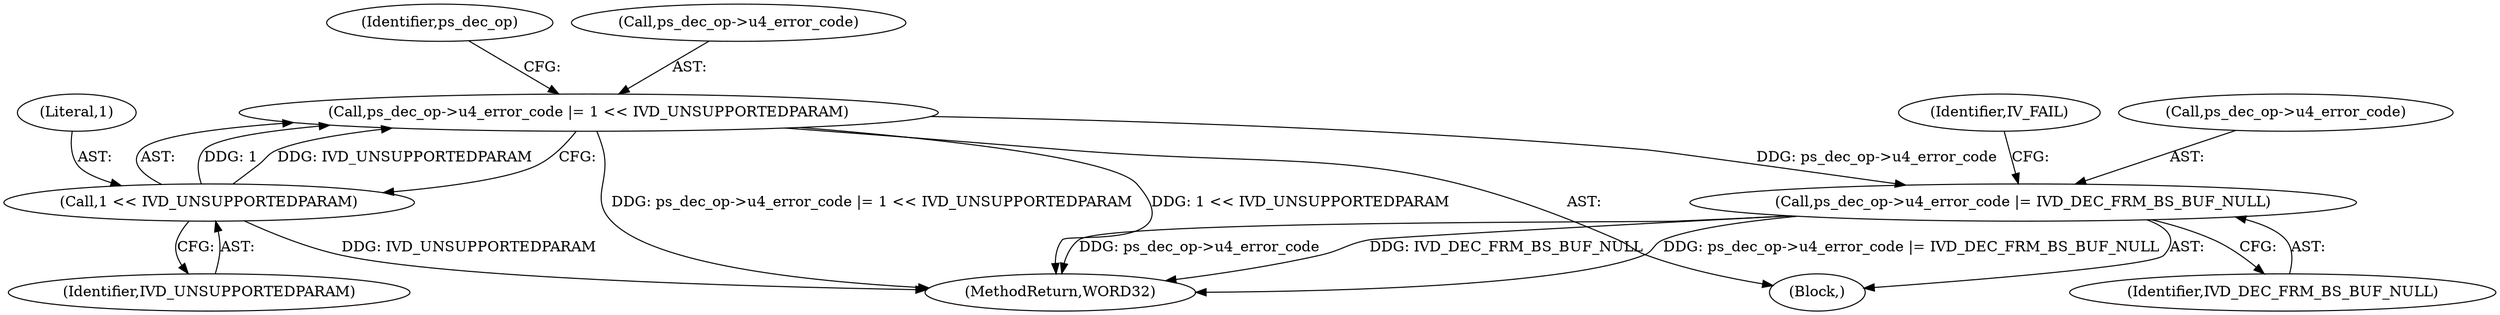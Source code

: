 digraph "0_Android_e86d3cfd2bc28dac421092106751e5638d54a848@pointer" {
"1000272" [label="(Call,ps_dec_op->u4_error_code |= 1 << IVD_UNSUPPORTEDPARAM)"];
"1000276" [label="(Call,1 << IVD_UNSUPPORTEDPARAM)"];
"1000279" [label="(Call,ps_dec_op->u4_error_code |= IVD_DEC_FRM_BS_BUF_NULL)"];
"1000278" [label="(Identifier,IVD_UNSUPPORTEDPARAM)"];
"1000283" [label="(Identifier,IVD_DEC_FRM_BS_BUF_NULL)"];
"1000281" [label="(Identifier,ps_dec_op)"];
"1000277" [label="(Literal,1)"];
"1000272" [label="(Call,ps_dec_op->u4_error_code |= 1 << IVD_UNSUPPORTEDPARAM)"];
"1000280" [label="(Call,ps_dec_op->u4_error_code)"];
"1000279" [label="(Call,ps_dec_op->u4_error_code |= IVD_DEC_FRM_BS_BUF_NULL)"];
"1000271" [label="(Block,)"];
"1000276" [label="(Call,1 << IVD_UNSUPPORTEDPARAM)"];
"1000273" [label="(Call,ps_dec_op->u4_error_code)"];
"1002272" [label="(MethodReturn,WORD32)"];
"1000285" [label="(Identifier,IV_FAIL)"];
"1000272" -> "1000271"  [label="AST: "];
"1000272" -> "1000276"  [label="CFG: "];
"1000273" -> "1000272"  [label="AST: "];
"1000276" -> "1000272"  [label="AST: "];
"1000281" -> "1000272"  [label="CFG: "];
"1000272" -> "1002272"  [label="DDG: 1 << IVD_UNSUPPORTEDPARAM"];
"1000272" -> "1002272"  [label="DDG: ps_dec_op->u4_error_code |= 1 << IVD_UNSUPPORTEDPARAM"];
"1000276" -> "1000272"  [label="DDG: 1"];
"1000276" -> "1000272"  [label="DDG: IVD_UNSUPPORTEDPARAM"];
"1000272" -> "1000279"  [label="DDG: ps_dec_op->u4_error_code"];
"1000276" -> "1000278"  [label="CFG: "];
"1000277" -> "1000276"  [label="AST: "];
"1000278" -> "1000276"  [label="AST: "];
"1000276" -> "1002272"  [label="DDG: IVD_UNSUPPORTEDPARAM"];
"1000279" -> "1000271"  [label="AST: "];
"1000279" -> "1000283"  [label="CFG: "];
"1000280" -> "1000279"  [label="AST: "];
"1000283" -> "1000279"  [label="AST: "];
"1000285" -> "1000279"  [label="CFG: "];
"1000279" -> "1002272"  [label="DDG: ps_dec_op->u4_error_code"];
"1000279" -> "1002272"  [label="DDG: IVD_DEC_FRM_BS_BUF_NULL"];
"1000279" -> "1002272"  [label="DDG: ps_dec_op->u4_error_code |= IVD_DEC_FRM_BS_BUF_NULL"];
}
